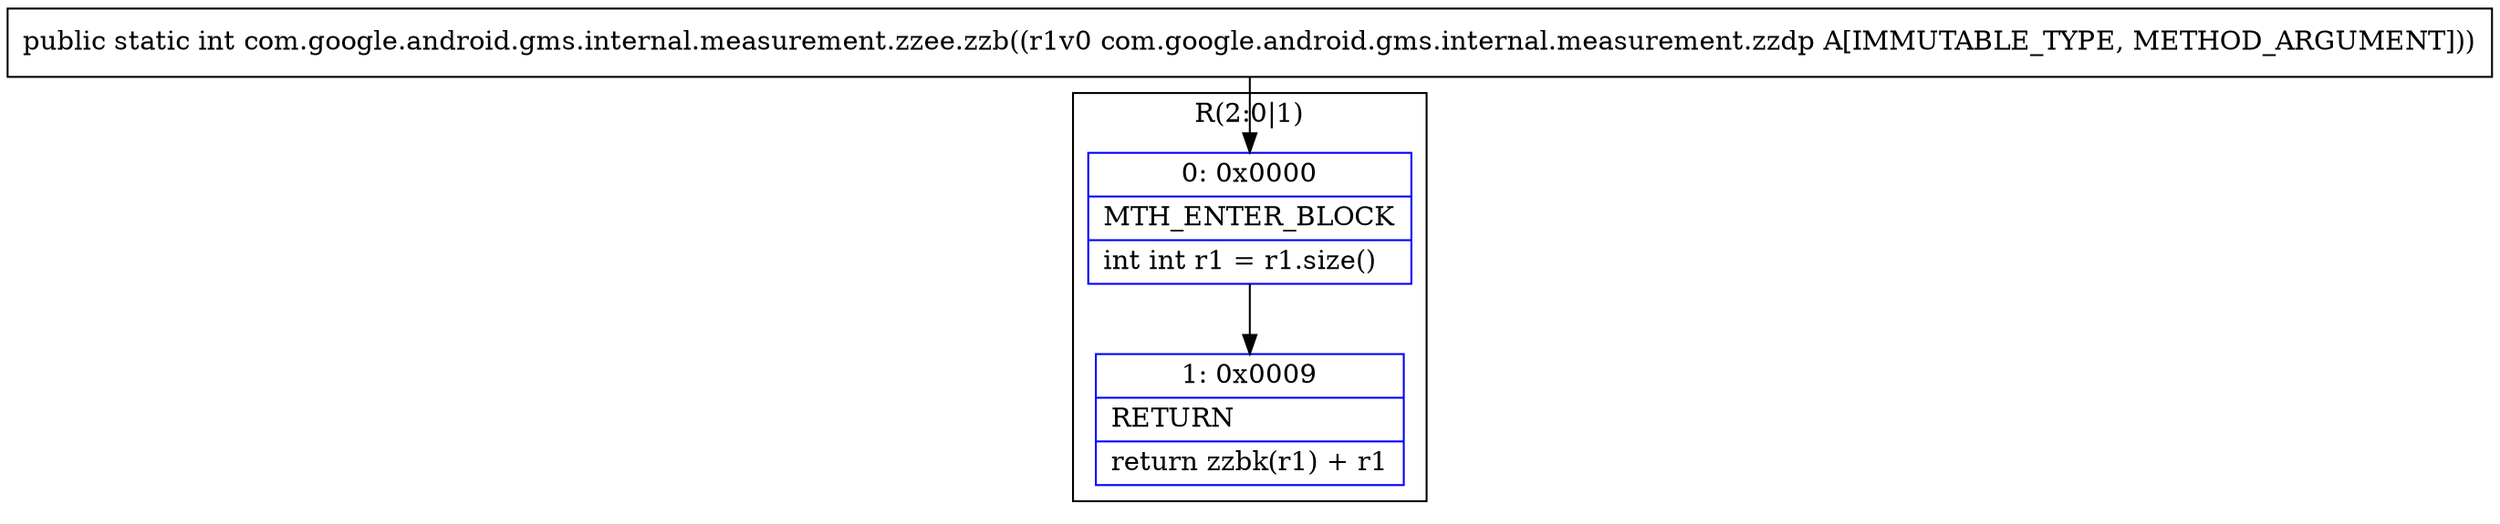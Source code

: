 digraph "CFG forcom.google.android.gms.internal.measurement.zzee.zzb(Lcom\/google\/android\/gms\/internal\/measurement\/zzdp;)I" {
subgraph cluster_Region_2126980385 {
label = "R(2:0|1)";
node [shape=record,color=blue];
Node_0 [shape=record,label="{0\:\ 0x0000|MTH_ENTER_BLOCK\l|int int r1 = r1.size()\l}"];
Node_1 [shape=record,label="{1\:\ 0x0009|RETURN\l|return zzbk(r1) + r1\l}"];
}
MethodNode[shape=record,label="{public static int com.google.android.gms.internal.measurement.zzee.zzb((r1v0 com.google.android.gms.internal.measurement.zzdp A[IMMUTABLE_TYPE, METHOD_ARGUMENT])) }"];
MethodNode -> Node_0;
Node_0 -> Node_1;
}

